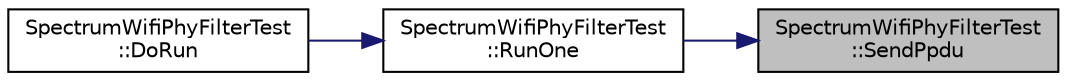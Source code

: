 digraph "SpectrumWifiPhyFilterTest::SendPpdu"
{
 // LATEX_PDF_SIZE
  edge [fontname="Helvetica",fontsize="10",labelfontname="Helvetica",labelfontsize="10"];
  node [fontname="Helvetica",fontsize="10",shape=record];
  rankdir="RL";
  Node1 [label="SpectrumWifiPhyFilterTest\l::SendPpdu",height=0.2,width=0.4,color="black", fillcolor="grey75", style="filled", fontcolor="black",tooltip="Send PPDU function."];
  Node1 -> Node2 [dir="back",color="midnightblue",fontsize="10",style="solid",fontname="Helvetica"];
  Node2 [label="SpectrumWifiPhyFilterTest\l::RunOne",height=0.2,width=0.4,color="black", fillcolor="white", style="filled",URL="$class_spectrum_wifi_phy_filter_test.html#a633f026ed57af03fd9949554c5358b4f",tooltip="Run one function."];
  Node2 -> Node3 [dir="back",color="midnightblue",fontsize="10",style="solid",fontname="Helvetica"];
  Node3 [label="SpectrumWifiPhyFilterTest\l::DoRun",height=0.2,width=0.4,color="black", fillcolor="white", style="filled",URL="$class_spectrum_wifi_phy_filter_test.html#a95c1996955fd11522281233a96296c31",tooltip="Implementation to actually run this TestCase."];
}
